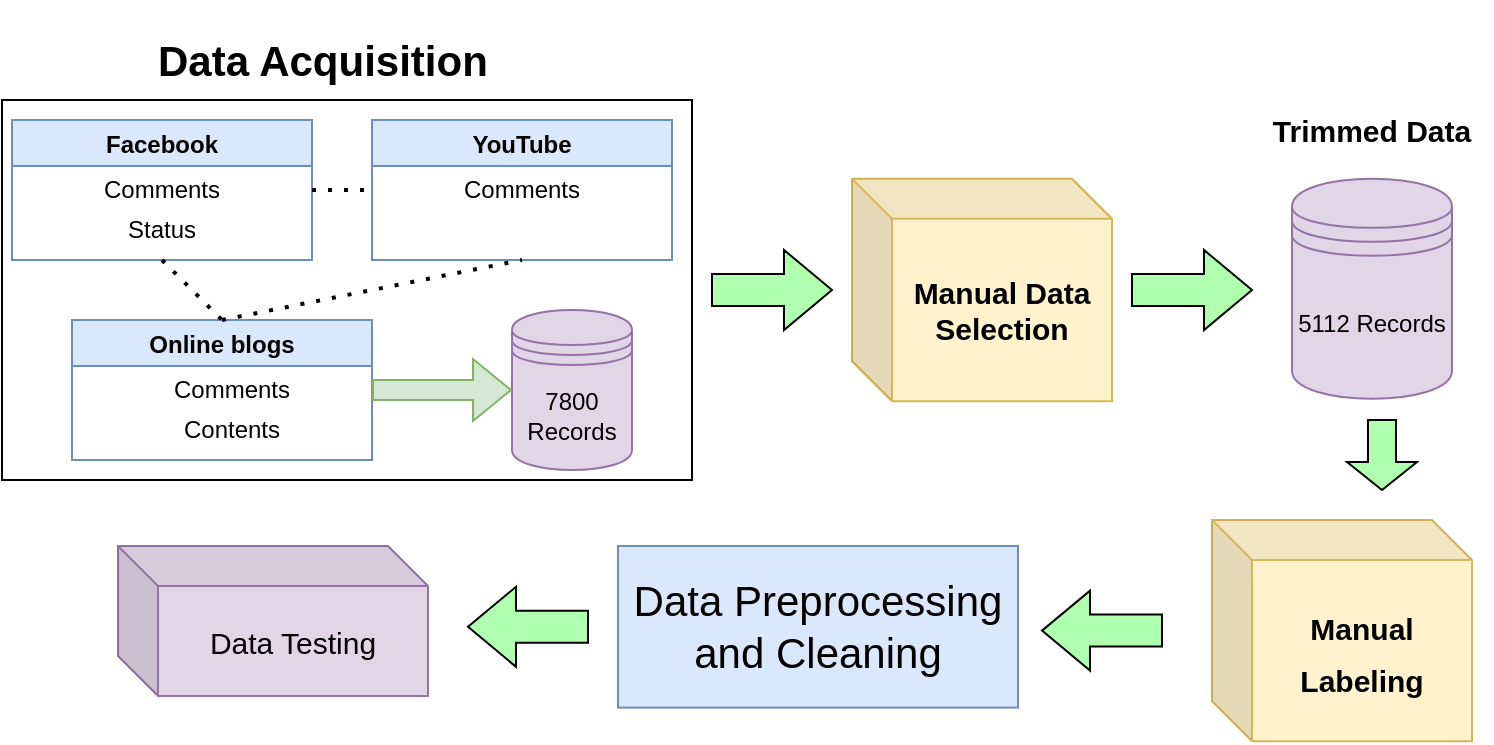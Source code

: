 <mxfile version="20.2.2" type="github">
  <diagram id="dZiRiXK4V6p3eZK-Y_s2" name="Page-1">
    <mxGraphModel dx="1099" dy="504" grid="0" gridSize="10" guides="1" tooltips="1" connect="1" arrows="1" fold="1" page="0" pageScale="1" pageWidth="850" pageHeight="1100" math="0" shadow="0">
      <root>
        <mxCell id="0" />
        <mxCell id="1" parent="0" />
        <mxCell id="satsKV4uC_jRrl14CVsX-21" value="" style="rounded=0;whiteSpace=wrap;html=1;" vertex="1" parent="1">
          <mxGeometry x="175" y="290" width="345" height="190" as="geometry" />
        </mxCell>
        <mxCell id="satsKV4uC_jRrl14CVsX-2" value="Facebook" style="swimlane;fillColor=#dae8fc;strokeColor=#6c8ebf;" vertex="1" parent="1">
          <mxGeometry x="180" y="300" width="150" height="70" as="geometry" />
        </mxCell>
        <mxCell id="satsKV4uC_jRrl14CVsX-5" value="Status" style="text;html=1;strokeColor=none;fillColor=none;align=center;verticalAlign=middle;whiteSpace=wrap;rounded=0;" vertex="1" parent="satsKV4uC_jRrl14CVsX-2">
          <mxGeometry x="35" y="40" width="80" height="30" as="geometry" />
        </mxCell>
        <mxCell id="satsKV4uC_jRrl14CVsX-4" value="Comments" style="text;html=1;strokeColor=none;fillColor=none;align=center;verticalAlign=middle;whiteSpace=wrap;rounded=0;" vertex="1" parent="satsKV4uC_jRrl14CVsX-2">
          <mxGeometry x="35" y="20" width="80" height="30" as="geometry" />
        </mxCell>
        <mxCell id="satsKV4uC_jRrl14CVsX-7" value="YouTube" style="swimlane;fillColor=#dae8fc;strokeColor=#6c8ebf;" vertex="1" parent="1">
          <mxGeometry x="360" y="300" width="150" height="70" as="geometry" />
        </mxCell>
        <mxCell id="satsKV4uC_jRrl14CVsX-9" value="Comments" style="text;html=1;strokeColor=none;fillColor=none;align=center;verticalAlign=middle;whiteSpace=wrap;rounded=0;" vertex="1" parent="satsKV4uC_jRrl14CVsX-7">
          <mxGeometry x="35" y="20" width="80" height="30" as="geometry" />
        </mxCell>
        <mxCell id="satsKV4uC_jRrl14CVsX-10" value="Online blogs" style="swimlane;fillColor=#dae8fc;strokeColor=#6c8ebf;" vertex="1" parent="1">
          <mxGeometry x="210" y="400" width="150" height="70" as="geometry" />
        </mxCell>
        <mxCell id="satsKV4uC_jRrl14CVsX-11" value="Comments" style="text;html=1;strokeColor=none;fillColor=none;align=center;verticalAlign=middle;whiteSpace=wrap;rounded=0;" vertex="1" parent="satsKV4uC_jRrl14CVsX-10">
          <mxGeometry x="40" y="20" width="80" height="30" as="geometry" />
        </mxCell>
        <mxCell id="satsKV4uC_jRrl14CVsX-12" value="Contents" style="text;html=1;strokeColor=none;fillColor=none;align=center;verticalAlign=middle;whiteSpace=wrap;rounded=0;" vertex="1" parent="satsKV4uC_jRrl14CVsX-10">
          <mxGeometry x="40" y="40" width="80" height="30" as="geometry" />
        </mxCell>
        <mxCell id="satsKV4uC_jRrl14CVsX-16" value="" style="endArrow=none;dashed=1;html=1;dashPattern=1 3;strokeWidth=2;rounded=0;exitX=0.5;exitY=1;exitDx=0;exitDy=0;entryX=0.5;entryY=0;entryDx=0;entryDy=0;" edge="1" parent="1" source="satsKV4uC_jRrl14CVsX-5" target="satsKV4uC_jRrl14CVsX-10">
          <mxGeometry width="50" height="50" relative="1" as="geometry">
            <mxPoint x="200" y="490" as="sourcePoint" />
            <mxPoint x="250" y="440" as="targetPoint" />
          </mxGeometry>
        </mxCell>
        <mxCell id="satsKV4uC_jRrl14CVsX-17" value="" style="endArrow=none;dashed=1;html=1;dashPattern=1 3;strokeWidth=2;rounded=0;exitX=0.5;exitY=0;exitDx=0;exitDy=0;entryX=0.5;entryY=1;entryDx=0;entryDy=0;" edge="1" parent="1" source="satsKV4uC_jRrl14CVsX-10" target="satsKV4uC_jRrl14CVsX-7">
          <mxGeometry width="50" height="50" relative="1" as="geometry">
            <mxPoint x="520" y="440" as="sourcePoint" />
            <mxPoint x="570" y="390" as="targetPoint" />
          </mxGeometry>
        </mxCell>
        <mxCell id="satsKV4uC_jRrl14CVsX-18" value="" style="endArrow=none;dashed=1;html=1;dashPattern=1 3;strokeWidth=2;rounded=0;exitX=1;exitY=0.5;exitDx=0;exitDy=0;entryX=0;entryY=0.5;entryDx=0;entryDy=0;" edge="1" parent="1" source="satsKV4uC_jRrl14CVsX-2" target="satsKV4uC_jRrl14CVsX-7">
          <mxGeometry width="50" height="50" relative="1" as="geometry">
            <mxPoint x="510" y="460" as="sourcePoint" />
            <mxPoint x="560" y="410" as="targetPoint" />
          </mxGeometry>
        </mxCell>
        <mxCell id="satsKV4uC_jRrl14CVsX-22" value="&lt;h1&gt;&lt;font style=&quot;font-size: 21px;&quot;&gt;Data Acquisition&lt;/font&gt;&lt;/h1&gt;" style="text;html=1;strokeColor=none;fillColor=none;spacing=5;spacingTop=-20;whiteSpace=wrap;overflow=hidden;rounded=0;" vertex="1" parent="1">
          <mxGeometry x="247.5" y="250" width="200" height="40" as="geometry" />
        </mxCell>
        <mxCell id="satsKV4uC_jRrl14CVsX-30" value="7800 Records" style="shape=datastore;whiteSpace=wrap;html=1;fillColor=#e1d5e7;strokeColor=#9673a6;" vertex="1" parent="1">
          <mxGeometry x="430" y="395" width="60" height="80" as="geometry" />
        </mxCell>
        <mxCell id="satsKV4uC_jRrl14CVsX-35" value="" style="html=1;outlineConnect=0;whiteSpace=wrap;fillColor=#AFFFAF;shape=mxgraph.archimate3.process;" vertex="1" parent="1">
          <mxGeometry x="530" y="365" width="60" height="40" as="geometry" />
        </mxCell>
        <mxCell id="satsKV4uC_jRrl14CVsX-36" value="" style="shape=flexArrow;endArrow=classic;html=1;rounded=0;exitX=1;exitY=0.5;exitDx=0;exitDy=0;fillColor=#d5e8d4;strokeColor=#82b366;" edge="1" parent="1" source="satsKV4uC_jRrl14CVsX-10" target="satsKV4uC_jRrl14CVsX-30">
          <mxGeometry width="50" height="50" relative="1" as="geometry">
            <mxPoint x="490" y="560" as="sourcePoint" />
            <mxPoint x="540" y="510" as="targetPoint" />
          </mxGeometry>
        </mxCell>
        <mxCell id="satsKV4uC_jRrl14CVsX-39" value="&lt;b&gt;&lt;font style=&quot;font-size: 15px;&quot;&gt;Manual Data Selection&lt;/font&gt;&lt;/b&gt;" style="shape=cube;whiteSpace=wrap;html=1;boundedLbl=1;backgroundOutline=1;darkOpacity=0.05;darkOpacity2=0.1;fillColor=#fff2cc;strokeColor=#d6b656;" vertex="1" parent="1">
          <mxGeometry x="600" y="329.38" width="130" height="111.25" as="geometry" />
        </mxCell>
        <mxCell id="satsKV4uC_jRrl14CVsX-40" value="" style="html=1;outlineConnect=0;whiteSpace=wrap;fillColor=#AFFFAF;shape=mxgraph.archimate3.process;" vertex="1" parent="1">
          <mxGeometry x="740" y="365" width="60" height="40" as="geometry" />
        </mxCell>
        <mxCell id="satsKV4uC_jRrl14CVsX-42" value="5112 Records" style="shape=datastore;whiteSpace=wrap;html=1;fillColor=#e1d5e7;strokeColor=#9673a6;" vertex="1" parent="1">
          <mxGeometry x="820" y="329.38" width="80" height="110" as="geometry" />
        </mxCell>
        <mxCell id="satsKV4uC_jRrl14CVsX-43" value="&lt;b style=&quot;font-size: 12px;&quot;&gt;&lt;font style=&quot;font-size: 15px;&quot;&gt;Trimmed Data&lt;/font&gt;&lt;/b&gt;" style="text;html=1;strokeColor=none;fillColor=none;align=center;verticalAlign=middle;whiteSpace=wrap;rounded=0;fontSize=15;" vertex="1" parent="1">
          <mxGeometry x="800" y="290" width="120" height="30" as="geometry" />
        </mxCell>
        <mxCell id="satsKV4uC_jRrl14CVsX-46" value="&lt;b style=&quot;font-size: 12px;&quot;&gt;&lt;font style=&quot;font-size: 15px;&quot;&gt;Manual Labeling&lt;/font&gt;&lt;/b&gt;" style="shape=cube;whiteSpace=wrap;html=1;boundedLbl=1;backgroundOutline=1;darkOpacity=0.05;darkOpacity2=0.1;fontSize=21;fillColor=#fff2cc;strokeColor=#d6b656;" vertex="1" parent="1">
          <mxGeometry x="780" y="500" width="130" height="110.62" as="geometry" />
        </mxCell>
        <mxCell id="satsKV4uC_jRrl14CVsX-47" value="" style="html=1;outlineConnect=0;whiteSpace=wrap;fillColor=#AFFFAF;shape=mxgraph.archimate3.process;rotation=90;" vertex="1" parent="1">
          <mxGeometry x="847.5" y="450" width="35" height="35" as="geometry" />
        </mxCell>
        <mxCell id="satsKV4uC_jRrl14CVsX-49" value="" style="html=1;outlineConnect=0;whiteSpace=wrap;fillColor=#AFFFAF;shape=mxgraph.archimate3.process;rotation=-180;" vertex="1" parent="1">
          <mxGeometry x="695" y="535.31" width="60" height="40" as="geometry" />
        </mxCell>
        <mxCell id="satsKV4uC_jRrl14CVsX-50" value="Data Preprocessing and Cleaning" style="rounded=0;whiteSpace=wrap;html=1;fontSize=21;fillColor=#dae8fc;strokeColor=#6c8ebf;" vertex="1" parent="1">
          <mxGeometry x="483" y="513" width="200" height="80.81" as="geometry" />
        </mxCell>
        <mxCell id="satsKV4uC_jRrl14CVsX-54" value="" style="html=1;outlineConnect=0;whiteSpace=wrap;fillColor=#AFFFAF;shape=mxgraph.archimate3.process;rotation=-180;" vertex="1" parent="1">
          <mxGeometry x="408" y="533.41" width="60" height="40" as="geometry" />
        </mxCell>
        <mxCell id="satsKV4uC_jRrl14CVsX-55" value="Data Testing" style="shape=cube;whiteSpace=wrap;html=1;boundedLbl=1;backgroundOutline=1;darkOpacity=0.05;darkOpacity2=0.1;fontSize=15;fillColor=#e1d5e7;strokeColor=#9673a6;" vertex="1" parent="1">
          <mxGeometry x="233" y="513" width="155" height="75" as="geometry" />
        </mxCell>
      </root>
    </mxGraphModel>
  </diagram>
</mxfile>
